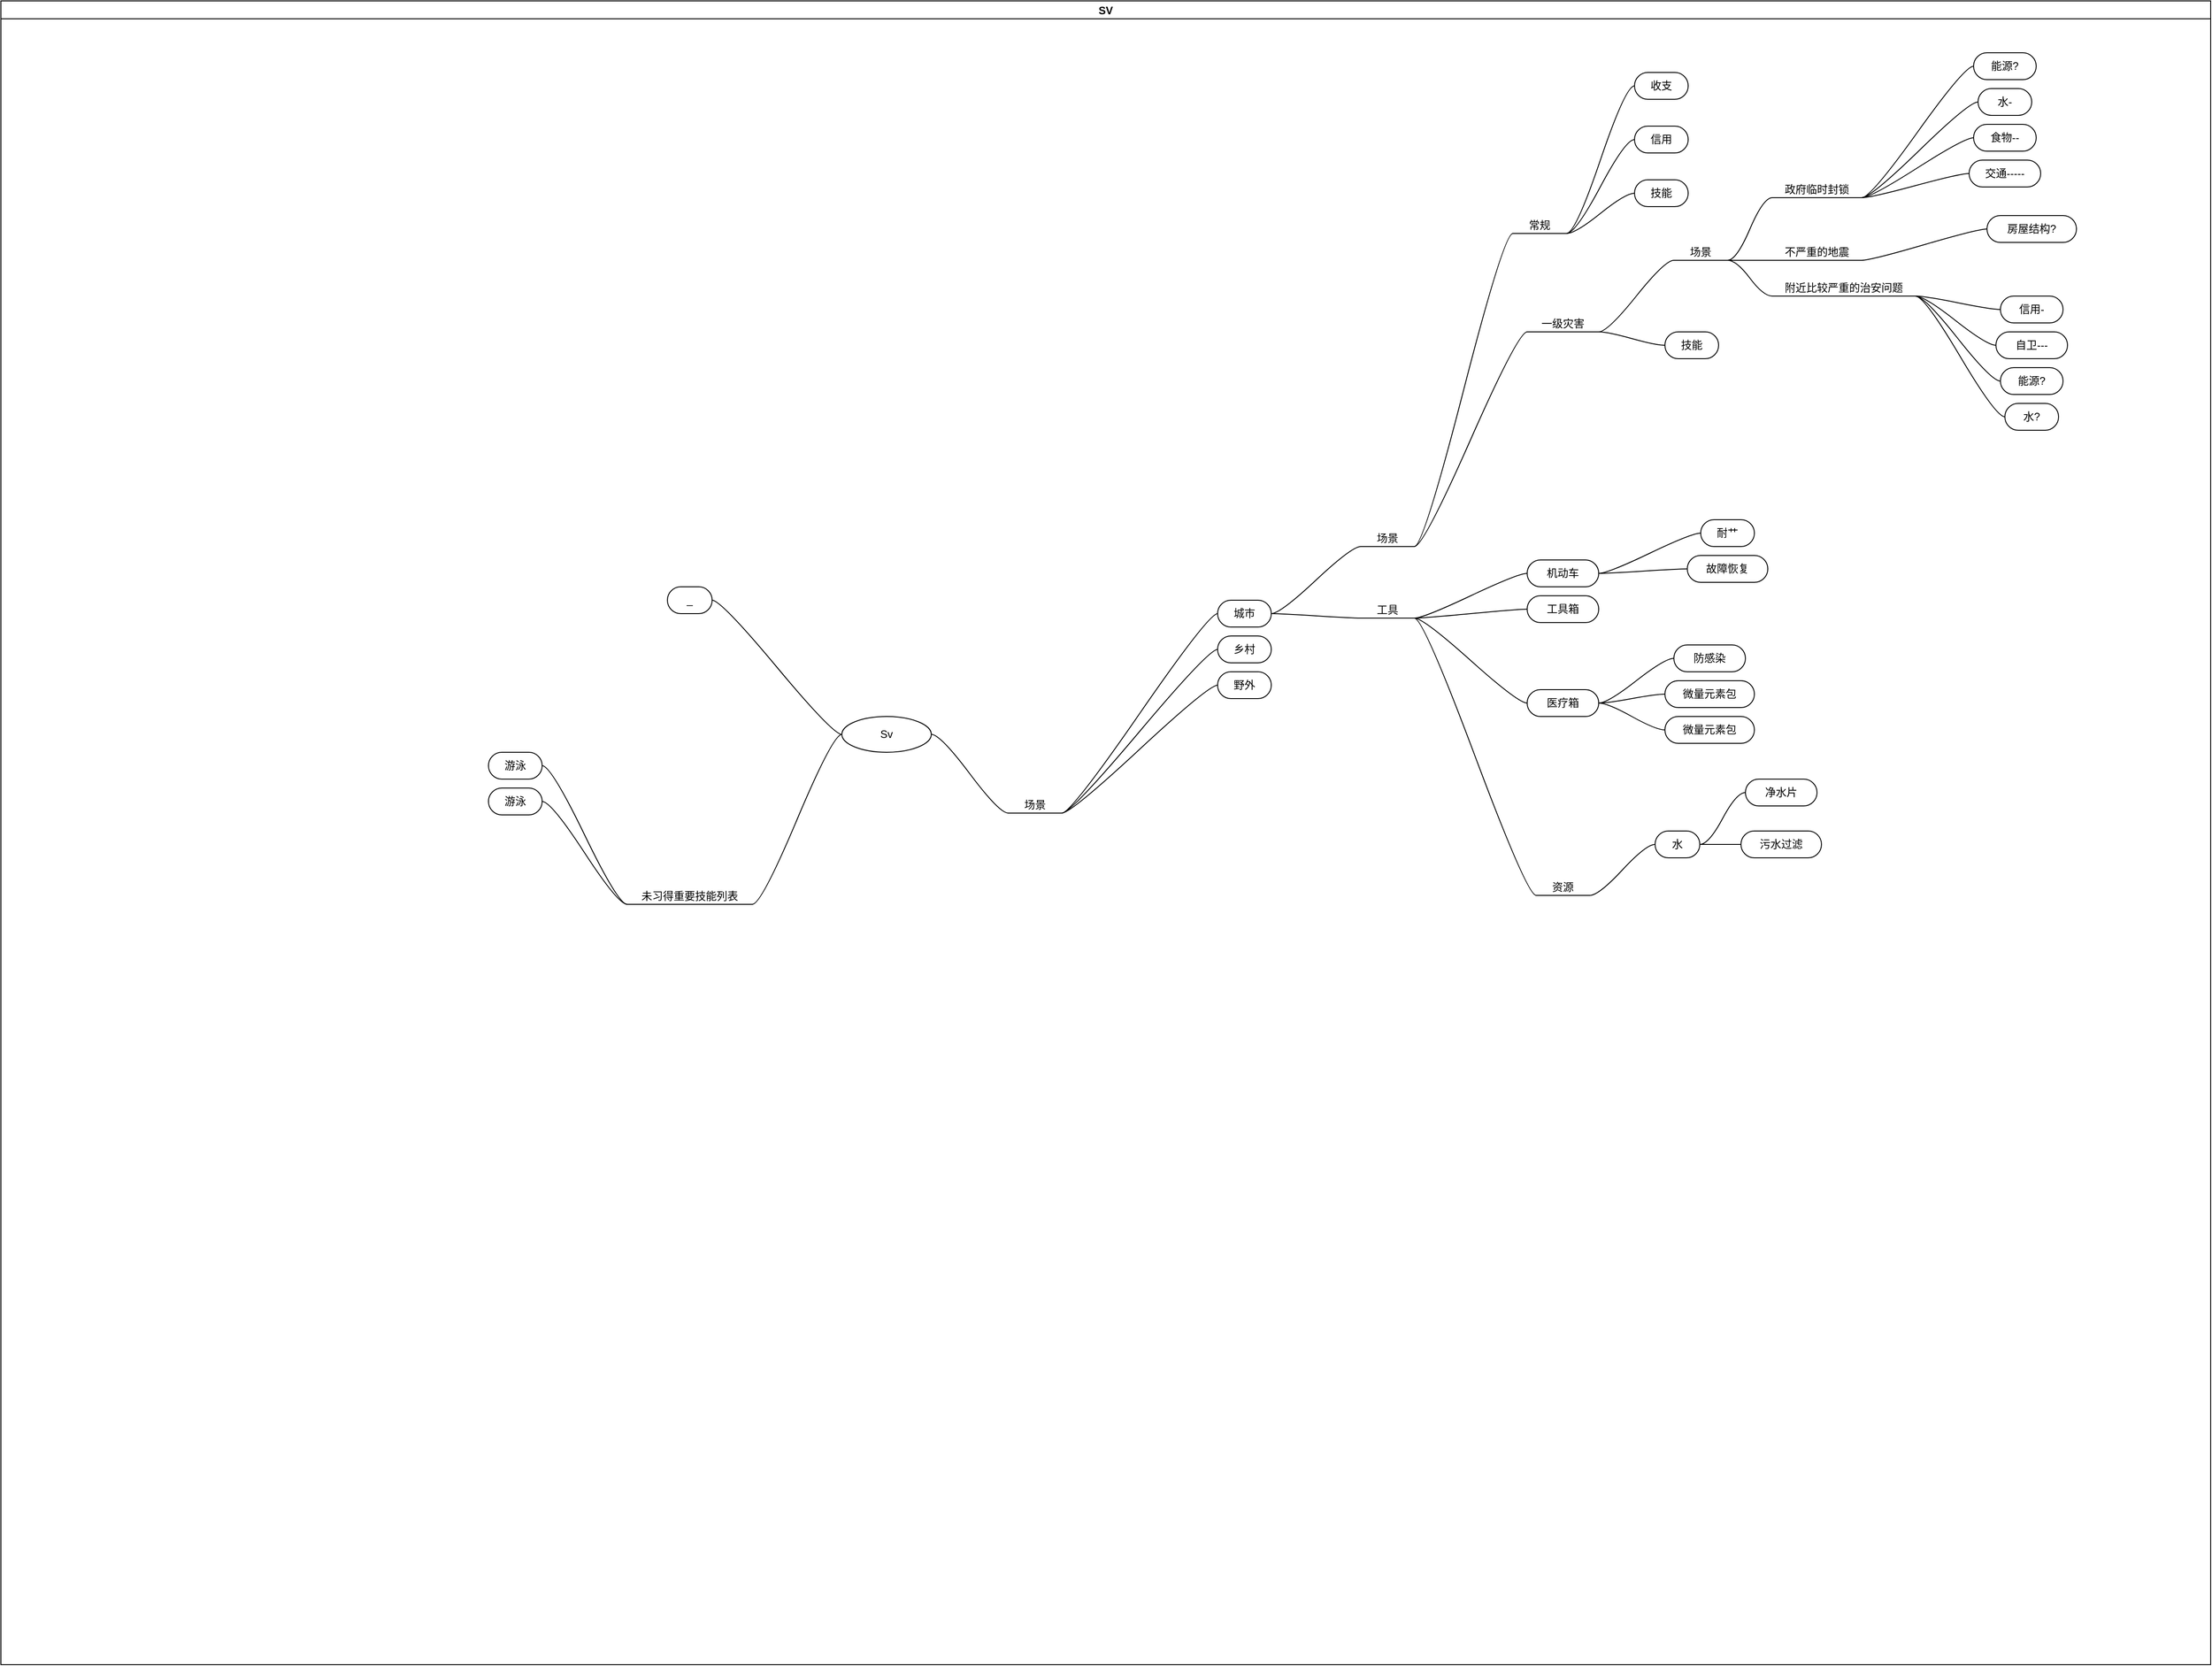 <mxfile version="15.4.0" type="device"><diagram id="81Lo-lDqbb2_Vdp_1oWq" name="第 1 页"><mxGraphModel dx="1615" dy="1729" grid="1" gridSize="10" guides="1" tooltips="1" connect="1" arrows="1" fold="1" page="1" pageScale="1" pageWidth="827" pageHeight="1169" math="0" shadow="0"><root><mxCell id="0"/><mxCell id="1" parent="0"/><mxCell id="Q4t1nKbhXKlkdSmSDxiO-1" value="SV" style="swimlane;startSize=20;horizontal=1;containerType=tree;" vertex="1" parent="1"><mxGeometry x="-600" y="-180" width="2470" height="1860" as="geometry"/></mxCell><mxCell id="Q4t1nKbhXKlkdSmSDxiO-2" value="" style="edgeStyle=entityRelationEdgeStyle;startArrow=none;endArrow=none;segment=10;curved=1;rounded=0;exitX=1;exitY=1;exitDx=0;exitDy=0;" edge="1" parent="Q4t1nKbhXKlkdSmSDxiO-1" source="Q4t1nKbhXKlkdSmSDxiO-8" target="Q4t1nKbhXKlkdSmSDxiO-7"><mxGeometry relative="1" as="geometry"/></mxCell><mxCell id="Q4t1nKbhXKlkdSmSDxiO-3" value="" style="edgeStyle=entityRelationEdgeStyle;startArrow=none;endArrow=none;segment=10;curved=1;rounded=0;" edge="1" parent="Q4t1nKbhXKlkdSmSDxiO-1" source="Q4t1nKbhXKlkdSmSDxiO-6" target="Q4t1nKbhXKlkdSmSDxiO-8"><mxGeometry relative="1" as="geometry"/></mxCell><mxCell id="Q4t1nKbhXKlkdSmSDxiO-4" value="" style="edgeStyle=entityRelationEdgeStyle;startArrow=none;endArrow=none;segment=10;curved=1;rounded=0;" edge="1" parent="Q4t1nKbhXKlkdSmSDxiO-1" source="Q4t1nKbhXKlkdSmSDxiO-6" target="Q4t1nKbhXKlkdSmSDxiO-9"><mxGeometry relative="1" as="geometry"/></mxCell><mxCell id="Q4t1nKbhXKlkdSmSDxiO-5" value="" style="edgeStyle=entityRelationEdgeStyle;startArrow=none;endArrow=none;segment=10;curved=1;rounded=0;" edge="1" parent="Q4t1nKbhXKlkdSmSDxiO-1" source="Q4t1nKbhXKlkdSmSDxiO-6" target="Q4t1nKbhXKlkdSmSDxiO-10"><mxGeometry relative="1" as="geometry"/></mxCell><mxCell id="Q4t1nKbhXKlkdSmSDxiO-6" value="Sv" style="ellipse;whiteSpace=wrap;html=1;align=center;treeFolding=1;treeMoving=1;newEdgeStyle={&quot;edgeStyle&quot;:&quot;entityRelationEdgeStyle&quot;,&quot;startArrow&quot;:&quot;none&quot;,&quot;endArrow&quot;:&quot;none&quot;,&quot;segment&quot;:10,&quot;curved&quot;:1};" vertex="1" parent="Q4t1nKbhXKlkdSmSDxiO-1"><mxGeometry x="940" y="800" width="100" height="40" as="geometry"/></mxCell><mxCell id="Q4t1nKbhXKlkdSmSDxiO-7" value="城市" style="whiteSpace=wrap;html=1;rounded=1;arcSize=50;align=center;verticalAlign=middle;strokeWidth=1;autosize=1;spacing=4;treeFolding=1;treeMoving=1;newEdgeStyle={&quot;edgeStyle&quot;:&quot;entityRelationEdgeStyle&quot;,&quot;startArrow&quot;:&quot;none&quot;,&quot;endArrow&quot;:&quot;none&quot;,&quot;segment&quot;:10,&quot;curved&quot;:1};" vertex="1" parent="Q4t1nKbhXKlkdSmSDxiO-1"><mxGeometry x="1360" y="670" width="60" height="30" as="geometry"/></mxCell><mxCell id="Q4t1nKbhXKlkdSmSDxiO-8" value="场景" style="whiteSpace=wrap;html=1;shape=partialRectangle;top=0;left=0;bottom=1;right=0;points=[[0,1],[1,1]];fillColor=none;align=center;verticalAlign=bottom;routingCenterY=0.5;snapToPoint=1;autosize=1;treeFolding=1;treeMoving=1;newEdgeStyle={&quot;edgeStyle&quot;:&quot;entityRelationEdgeStyle&quot;,&quot;startArrow&quot;:&quot;none&quot;,&quot;endArrow&quot;:&quot;none&quot;,&quot;segment&quot;:10,&quot;curved&quot;:1};" vertex="1" parent="Q4t1nKbhXKlkdSmSDxiO-1"><mxGeometry x="1126" y="888" width="60" height="20" as="geometry"/></mxCell><mxCell id="Q4t1nKbhXKlkdSmSDxiO-9" value="_" style="whiteSpace=wrap;html=1;rounded=1;arcSize=50;align=center;verticalAlign=middle;strokeWidth=1;autosize=1;spacing=4;treeFolding=1;treeMoving=1;newEdgeStyle={&quot;edgeStyle&quot;:&quot;entityRelationEdgeStyle&quot;,&quot;startArrow&quot;:&quot;none&quot;,&quot;endArrow&quot;:&quot;none&quot;,&quot;segment&quot;:10,&quot;curved&quot;:1};" vertex="1" parent="Q4t1nKbhXKlkdSmSDxiO-1"><mxGeometry x="745" y="655" width="50" height="30" as="geometry"/></mxCell><mxCell id="Q4t1nKbhXKlkdSmSDxiO-10" value="未习得重要技能列表" style="whiteSpace=wrap;html=1;shape=partialRectangle;top=0;left=0;bottom=1;right=0;points=[[0,1],[1,1]];fillColor=none;align=center;verticalAlign=bottom;routingCenterY=0.5;snapToPoint=1;autosize=1;treeFolding=1;treeMoving=1;newEdgeStyle={&quot;edgeStyle&quot;:&quot;entityRelationEdgeStyle&quot;,&quot;startArrow&quot;:&quot;none&quot;,&quot;endArrow&quot;:&quot;none&quot;,&quot;segment&quot;:10,&quot;curved&quot;:1};" vertex="1" parent="Q4t1nKbhXKlkdSmSDxiO-1"><mxGeometry x="700" y="990" width="140" height="20" as="geometry"/></mxCell><mxCell id="Q4t1nKbhXKlkdSmSDxiO-11" value="" style="edgeStyle=entityRelationEdgeStyle;startArrow=none;endArrow=none;segment=10;curved=1;rounded=0;exitX=1;exitY=1;exitDx=0;exitDy=0;" edge="1" target="Q4t1nKbhXKlkdSmSDxiO-12" source="Q4t1nKbhXKlkdSmSDxiO-8" parent="Q4t1nKbhXKlkdSmSDxiO-1"><mxGeometry relative="1" as="geometry"><mxPoint x="586" y="798" as="sourcePoint"/></mxGeometry></mxCell><mxCell id="Q4t1nKbhXKlkdSmSDxiO-12" value="乡村" style="whiteSpace=wrap;html=1;rounded=1;arcSize=50;align=center;verticalAlign=middle;strokeWidth=1;autosize=1;spacing=4;treeFolding=1;treeMoving=1;newEdgeStyle={&quot;edgeStyle&quot;:&quot;entityRelationEdgeStyle&quot;,&quot;startArrow&quot;:&quot;none&quot;,&quot;endArrow&quot;:&quot;none&quot;,&quot;segment&quot;:10,&quot;curved&quot;:1};" vertex="1" parent="Q4t1nKbhXKlkdSmSDxiO-1"><mxGeometry x="1360" y="710" width="60" height="30" as="geometry"/></mxCell><mxCell id="Q4t1nKbhXKlkdSmSDxiO-13" value="" style="edgeStyle=entityRelationEdgeStyle;startArrow=none;endArrow=none;segment=10;curved=1;rounded=0;exitX=1;exitY=1;exitDx=0;exitDy=0;" edge="1" target="Q4t1nKbhXKlkdSmSDxiO-14" source="Q4t1nKbhXKlkdSmSDxiO-8" parent="Q4t1nKbhXKlkdSmSDxiO-1"><mxGeometry relative="1" as="geometry"><mxPoint x="586" y="798" as="sourcePoint"/></mxGeometry></mxCell><mxCell id="Q4t1nKbhXKlkdSmSDxiO-14" value="野外" style="whiteSpace=wrap;html=1;rounded=1;arcSize=50;align=center;verticalAlign=middle;strokeWidth=1;autosize=1;spacing=4;treeFolding=1;treeMoving=1;newEdgeStyle={&quot;edgeStyle&quot;:&quot;entityRelationEdgeStyle&quot;,&quot;startArrow&quot;:&quot;none&quot;,&quot;endArrow&quot;:&quot;none&quot;,&quot;segment&quot;:10,&quot;curved&quot;:1};" vertex="1" parent="Q4t1nKbhXKlkdSmSDxiO-1"><mxGeometry x="1360" y="750" width="60" height="30" as="geometry"/></mxCell><mxCell id="Q4t1nKbhXKlkdSmSDxiO-17" value="" style="edgeStyle=entityRelationEdgeStyle;startArrow=none;endArrow=none;segment=10;curved=1;rounded=0;exitX=1;exitY=0.5;exitDx=0;exitDy=0;" edge="1" target="Q4t1nKbhXKlkdSmSDxiO-18" source="Q4t1nKbhXKlkdSmSDxiO-7" parent="Q4t1nKbhXKlkdSmSDxiO-1"><mxGeometry relative="1" as="geometry"><mxPoint x="440.0" y="710" as="sourcePoint"/></mxGeometry></mxCell><mxCell id="Q4t1nKbhXKlkdSmSDxiO-18" value="场景" style="whiteSpace=wrap;html=1;shape=partialRectangle;top=0;left=0;bottom=1;right=0;points=[[0,1],[1,1]];fillColor=none;align=center;verticalAlign=bottom;routingCenterY=0.5;snapToPoint=1;autosize=1;treeFolding=1;treeMoving=1;newEdgeStyle={&quot;edgeStyle&quot;:&quot;entityRelationEdgeStyle&quot;,&quot;startArrow&quot;:&quot;none&quot;,&quot;endArrow&quot;:&quot;none&quot;,&quot;segment&quot;:10,&quot;curved&quot;:1};" vertex="1" parent="Q4t1nKbhXKlkdSmSDxiO-1"><mxGeometry x="1520" y="590" width="60" height="20" as="geometry"/></mxCell><mxCell id="Q4t1nKbhXKlkdSmSDxiO-19" value="" style="edgeStyle=entityRelationEdgeStyle;startArrow=none;endArrow=none;segment=10;curved=1;rounded=0;exitX=1;exitY=0.5;exitDx=0;exitDy=0;" edge="1" target="Q4t1nKbhXKlkdSmSDxiO-20" source="Q4t1nKbhXKlkdSmSDxiO-7" parent="Q4t1nKbhXKlkdSmSDxiO-1"><mxGeometry relative="1" as="geometry"><mxPoint x="820" y="575" as="sourcePoint"/></mxGeometry></mxCell><mxCell id="Q4t1nKbhXKlkdSmSDxiO-20" value="工具" style="whiteSpace=wrap;html=1;shape=partialRectangle;top=0;left=0;bottom=1;right=0;points=[[0,1],[1,1]];fillColor=none;align=center;verticalAlign=bottom;routingCenterY=0.5;snapToPoint=1;autosize=1;treeFolding=1;treeMoving=1;newEdgeStyle={&quot;edgeStyle&quot;:&quot;entityRelationEdgeStyle&quot;,&quot;startArrow&quot;:&quot;none&quot;,&quot;endArrow&quot;:&quot;none&quot;,&quot;segment&quot;:10,&quot;curved&quot;:1};" vertex="1" parent="Q4t1nKbhXKlkdSmSDxiO-1"><mxGeometry x="1520" y="670" width="60" height="20" as="geometry"/></mxCell><mxCell id="Q4t1nKbhXKlkdSmSDxiO-21" value="" style="edgeStyle=entityRelationEdgeStyle;startArrow=none;endArrow=none;segment=10;curved=1;rounded=0;exitX=0;exitY=1;exitDx=0;exitDy=0;" edge="1" target="Q4t1nKbhXKlkdSmSDxiO-22" source="Q4t1nKbhXKlkdSmSDxiO-10" parent="Q4t1nKbhXKlkdSmSDxiO-1"><mxGeometry relative="1" as="geometry"><mxPoint x="340.0" y="710" as="sourcePoint"/></mxGeometry></mxCell><mxCell id="Q4t1nKbhXKlkdSmSDxiO-22" value="游泳" style="whiteSpace=wrap;html=1;rounded=1;arcSize=50;align=center;verticalAlign=middle;strokeWidth=1;autosize=1;spacing=4;treeFolding=1;treeMoving=1;newEdgeStyle={&quot;edgeStyle&quot;:&quot;entityRelationEdgeStyle&quot;,&quot;startArrow&quot;:&quot;none&quot;,&quot;endArrow&quot;:&quot;none&quot;,&quot;segment&quot;:10,&quot;curved&quot;:1};" vertex="1" parent="Q4t1nKbhXKlkdSmSDxiO-1"><mxGeometry x="545" y="840" width="60" height="30" as="geometry"/></mxCell><mxCell id="Q4t1nKbhXKlkdSmSDxiO-23" value="" style="edgeStyle=entityRelationEdgeStyle;startArrow=none;endArrow=none;segment=10;curved=1;rounded=0;exitX=0;exitY=1;exitDx=0;exitDy=0;" edge="1" target="Q4t1nKbhXKlkdSmSDxiO-24" source="Q4t1nKbhXKlkdSmSDxiO-10" parent="Q4t1nKbhXKlkdSmSDxiO-1"><mxGeometry relative="1" as="geometry"><mxPoint x="100.0" y="900" as="sourcePoint"/></mxGeometry></mxCell><mxCell id="Q4t1nKbhXKlkdSmSDxiO-24" value="游泳" style="whiteSpace=wrap;html=1;rounded=1;arcSize=50;align=center;verticalAlign=middle;strokeWidth=1;autosize=1;spacing=4;treeFolding=1;treeMoving=1;newEdgeStyle={&quot;edgeStyle&quot;:&quot;entityRelationEdgeStyle&quot;,&quot;startArrow&quot;:&quot;none&quot;,&quot;endArrow&quot;:&quot;none&quot;,&quot;segment&quot;:10,&quot;curved&quot;:1};" vertex="1" parent="Q4t1nKbhXKlkdSmSDxiO-1"><mxGeometry x="545" y="880" width="60" height="30" as="geometry"/></mxCell><mxCell id="Q4t1nKbhXKlkdSmSDxiO-25" value="" style="edgeStyle=entityRelationEdgeStyle;startArrow=none;endArrow=none;segment=10;curved=1;rounded=0;exitX=1;exitY=1;exitDx=0;exitDy=0;" edge="1" target="Q4t1nKbhXKlkdSmSDxiO-26" source="Q4t1nKbhXKlkdSmSDxiO-18" parent="Q4t1nKbhXKlkdSmSDxiO-1"><mxGeometry relative="1" as="geometry"><mxPoint x="820" y="575" as="sourcePoint"/></mxGeometry></mxCell><mxCell id="Q4t1nKbhXKlkdSmSDxiO-26" value="常规" style="whiteSpace=wrap;html=1;shape=partialRectangle;top=0;left=0;bottom=1;right=0;points=[[0,1],[1,1]];fillColor=none;align=center;verticalAlign=bottom;routingCenterY=0.5;snapToPoint=1;autosize=1;treeFolding=1;treeMoving=1;newEdgeStyle={&quot;edgeStyle&quot;:&quot;entityRelationEdgeStyle&quot;,&quot;startArrow&quot;:&quot;none&quot;,&quot;endArrow&quot;:&quot;none&quot;,&quot;segment&quot;:10,&quot;curved&quot;:1};" vertex="1" parent="Q4t1nKbhXKlkdSmSDxiO-1"><mxGeometry x="1690" y="240" width="60" height="20" as="geometry"/></mxCell><mxCell id="Q4t1nKbhXKlkdSmSDxiO-29" value="收支" style="whiteSpace=wrap;html=1;rounded=1;arcSize=50;align=center;verticalAlign=middle;strokeWidth=1;autosize=1;spacing=4;treeFolding=1;treeMoving=1;newEdgeStyle={&quot;edgeStyle&quot;:&quot;entityRelationEdgeStyle&quot;,&quot;startArrow&quot;:&quot;none&quot;,&quot;endArrow&quot;:&quot;none&quot;,&quot;segment&quot;:10,&quot;curved&quot;:1};" vertex="1" parent="Q4t1nKbhXKlkdSmSDxiO-1"><mxGeometry x="1826" y="80" width="60" height="30" as="geometry"/></mxCell><mxCell id="Q4t1nKbhXKlkdSmSDxiO-30" value="" style="edgeStyle=entityRelationEdgeStyle;startArrow=none;endArrow=none;segment=10;curved=1;rounded=0;exitX=1;exitY=1;exitDx=0;exitDy=0;" edge="1" target="Q4t1nKbhXKlkdSmSDxiO-29" parent="Q4t1nKbhXKlkdSmSDxiO-1" source="Q4t1nKbhXKlkdSmSDxiO-26"><mxGeometry relative="1" as="geometry"><mxPoint x="1820" y="320" as="sourcePoint"/></mxGeometry></mxCell><mxCell id="Q4t1nKbhXKlkdSmSDxiO-31" value="" style="edgeStyle=entityRelationEdgeStyle;startArrow=none;endArrow=none;segment=10;curved=1;rounded=0;exitX=1;exitY=1;exitDx=0;exitDy=0;" edge="1" target="Q4t1nKbhXKlkdSmSDxiO-32" source="Q4t1nKbhXKlkdSmSDxiO-26" parent="Q4t1nKbhXKlkdSmSDxiO-1"><mxGeometry relative="1" as="geometry"><mxPoint x="1150" y="150.0" as="sourcePoint"/></mxGeometry></mxCell><mxCell id="Q4t1nKbhXKlkdSmSDxiO-32" value="信用" style="whiteSpace=wrap;html=1;rounded=1;arcSize=50;align=center;verticalAlign=middle;strokeWidth=1;autosize=1;spacing=4;treeFolding=1;treeMoving=1;newEdgeStyle={&quot;edgeStyle&quot;:&quot;entityRelationEdgeStyle&quot;,&quot;startArrow&quot;:&quot;none&quot;,&quot;endArrow&quot;:&quot;none&quot;,&quot;segment&quot;:10,&quot;curved&quot;:1};" vertex="1" parent="Q4t1nKbhXKlkdSmSDxiO-1"><mxGeometry x="1826" y="140" width="60" height="30" as="geometry"/></mxCell><mxCell id="Q4t1nKbhXKlkdSmSDxiO-33" value="" style="edgeStyle=entityRelationEdgeStyle;startArrow=none;endArrow=none;segment=10;curved=1;rounded=0;exitX=1;exitY=1;exitDx=0;exitDy=0;" edge="1" target="Q4t1nKbhXKlkdSmSDxiO-34" source="Q4t1nKbhXKlkdSmSDxiO-26" parent="Q4t1nKbhXKlkdSmSDxiO-1"><mxGeometry relative="1" as="geometry"><mxPoint x="1150" y="150.0" as="sourcePoint"/></mxGeometry></mxCell><mxCell id="Q4t1nKbhXKlkdSmSDxiO-34" value="技能" style="whiteSpace=wrap;html=1;rounded=1;arcSize=50;align=center;verticalAlign=middle;strokeWidth=1;autosize=1;spacing=4;treeFolding=1;treeMoving=1;newEdgeStyle={&quot;edgeStyle&quot;:&quot;entityRelationEdgeStyle&quot;,&quot;startArrow&quot;:&quot;none&quot;,&quot;endArrow&quot;:&quot;none&quot;,&quot;segment&quot;:10,&quot;curved&quot;:1};" vertex="1" parent="Q4t1nKbhXKlkdSmSDxiO-1"><mxGeometry x="1826" y="200" width="60" height="30" as="geometry"/></mxCell><mxCell id="Q4t1nKbhXKlkdSmSDxiO-37" value="" style="edgeStyle=entityRelationEdgeStyle;startArrow=none;endArrow=none;segment=10;curved=1;rounded=0;exitX=1;exitY=1;exitDx=0;exitDy=0;" edge="1" target="Q4t1nKbhXKlkdSmSDxiO-38" source="Q4t1nKbhXKlkdSmSDxiO-18" parent="Q4t1nKbhXKlkdSmSDxiO-1"><mxGeometry relative="1" as="geometry"><mxPoint x="980" y="500" as="sourcePoint"/></mxGeometry></mxCell><mxCell id="Q4t1nKbhXKlkdSmSDxiO-38" value="一级灾害" style="whiteSpace=wrap;html=1;shape=partialRectangle;top=0;left=0;bottom=1;right=0;points=[[0,1],[1,1]];fillColor=none;align=center;verticalAlign=bottom;routingCenterY=0.5;snapToPoint=1;autosize=1;treeFolding=1;treeMoving=1;newEdgeStyle={&quot;edgeStyle&quot;:&quot;entityRelationEdgeStyle&quot;,&quot;startArrow&quot;:&quot;none&quot;,&quot;endArrow&quot;:&quot;none&quot;,&quot;segment&quot;:10,&quot;curved&quot;:1};" vertex="1" parent="Q4t1nKbhXKlkdSmSDxiO-1"><mxGeometry x="1706" y="350" width="80" height="20" as="geometry"/></mxCell><mxCell id="Q4t1nKbhXKlkdSmSDxiO-39" value="机动车" style="whiteSpace=wrap;html=1;rounded=1;arcSize=50;align=center;verticalAlign=middle;strokeWidth=1;autosize=1;spacing=4;treeFolding=1;treeMoving=1;newEdgeStyle={&quot;edgeStyle&quot;:&quot;entityRelationEdgeStyle&quot;,&quot;startArrow&quot;:&quot;none&quot;,&quot;endArrow&quot;:&quot;none&quot;,&quot;segment&quot;:10,&quot;curved&quot;:1};" vertex="1" parent="Q4t1nKbhXKlkdSmSDxiO-1"><mxGeometry x="1706" y="625" width="80" height="30" as="geometry"/></mxCell><mxCell id="Q4t1nKbhXKlkdSmSDxiO-40" value="" style="edgeStyle=entityRelationEdgeStyle;startArrow=none;endArrow=none;segment=10;curved=1;rounded=0;exitX=1;exitY=1;exitDx=0;exitDy=0;" edge="1" target="Q4t1nKbhXKlkdSmSDxiO-39" parent="Q4t1nKbhXKlkdSmSDxiO-1" source="Q4t1nKbhXKlkdSmSDxiO-20"><mxGeometry relative="1" as="geometry"><mxPoint x="1600" y="580" as="sourcePoint"/></mxGeometry></mxCell><mxCell id="Q4t1nKbhXKlkdSmSDxiO-41" value="" style="edgeStyle=entityRelationEdgeStyle;startArrow=none;endArrow=none;segment=10;curved=1;rounded=0;exitX=1;exitY=1;exitDx=0;exitDy=0;" edge="1" target="Q4t1nKbhXKlkdSmSDxiO-42" source="Q4t1nKbhXKlkdSmSDxiO-20" parent="Q4t1nKbhXKlkdSmSDxiO-1"><mxGeometry relative="1" as="geometry"><mxPoint x="980" y="580" as="sourcePoint"/></mxGeometry></mxCell><mxCell id="Q4t1nKbhXKlkdSmSDxiO-42" value="工具箱" style="whiteSpace=wrap;html=1;rounded=1;arcSize=50;align=center;verticalAlign=middle;strokeWidth=1;autosize=1;spacing=4;treeFolding=1;treeMoving=1;newEdgeStyle={&quot;edgeStyle&quot;:&quot;entityRelationEdgeStyle&quot;,&quot;startArrow&quot;:&quot;none&quot;,&quot;endArrow&quot;:&quot;none&quot;,&quot;segment&quot;:10,&quot;curved&quot;:1};" vertex="1" collapsed="1" parent="Q4t1nKbhXKlkdSmSDxiO-1"><mxGeometry x="1706" y="665" width="80" height="30" as="geometry"/></mxCell><mxCell id="Q4t1nKbhXKlkdSmSDxiO-43" value="" style="edgeStyle=entityRelationEdgeStyle;startArrow=none;endArrow=none;segment=10;curved=1;rounded=0;exitX=1;exitY=1;exitDx=0;exitDy=0;" edge="1" target="Q4t1nKbhXKlkdSmSDxiO-44" source="Q4t1nKbhXKlkdSmSDxiO-20" parent="Q4t1nKbhXKlkdSmSDxiO-1"><mxGeometry relative="1" as="geometry"><mxPoint x="980" y="580" as="sourcePoint"/></mxGeometry></mxCell><mxCell id="Q4t1nKbhXKlkdSmSDxiO-44" value="医疗箱" style="whiteSpace=wrap;html=1;rounded=1;arcSize=50;align=center;verticalAlign=middle;strokeWidth=1;autosize=1;spacing=4;treeFolding=1;treeMoving=1;newEdgeStyle={&quot;edgeStyle&quot;:&quot;entityRelationEdgeStyle&quot;,&quot;startArrow&quot;:&quot;none&quot;,&quot;endArrow&quot;:&quot;none&quot;,&quot;segment&quot;:10,&quot;curved&quot;:1};" vertex="1" parent="Q4t1nKbhXKlkdSmSDxiO-1"><mxGeometry x="1706" y="770" width="80" height="30" as="geometry"/></mxCell><mxCell id="Q4t1nKbhXKlkdSmSDxiO-45" value="" style="edgeStyle=entityRelationEdgeStyle;startArrow=none;endArrow=none;segment=10;curved=1;rounded=0;exitX=1;exitY=0.5;exitDx=0;exitDy=0;" edge="1" visible="0" target="Q4t1nKbhXKlkdSmSDxiO-46" source="Q4t1nKbhXKlkdSmSDxiO-42" parent="Q4t1nKbhXKlkdSmSDxiO-1"><mxGeometry relative="1" as="geometry"><mxPoint x="980" y="580" as="sourcePoint"/></mxGeometry></mxCell><mxCell id="Q4t1nKbhXKlkdSmSDxiO-46" value="结实的绳" style="whiteSpace=wrap;html=1;rounded=1;arcSize=50;align=center;verticalAlign=middle;strokeWidth=1;autosize=1;spacing=4;treeFolding=1;treeMoving=1;newEdgeStyle={&quot;edgeStyle&quot;:&quot;entityRelationEdgeStyle&quot;,&quot;startArrow&quot;:&quot;none&quot;,&quot;endArrow&quot;:&quot;none&quot;,&quot;segment&quot;:10,&quot;curved&quot;:1};" vertex="1" visible="0" parent="Q4t1nKbhXKlkdSmSDxiO-1"><mxGeometry x="1920" y="610" width="90" height="30" as="geometry"/></mxCell><mxCell id="Q4t1nKbhXKlkdSmSDxiO-47" value="" style="edgeStyle=entityRelationEdgeStyle;startArrow=none;endArrow=none;segment=10;curved=1;rounded=0;exitX=1;exitY=0.5;exitDx=0;exitDy=0;" edge="1" visible="0" target="Q4t1nKbhXKlkdSmSDxiO-48" source="Q4t1nKbhXKlkdSmSDxiO-42" parent="Q4t1nKbhXKlkdSmSDxiO-1"><mxGeometry relative="1" as="geometry"><mxPoint x="1186" y="570" as="sourcePoint"/></mxGeometry></mxCell><mxCell id="Q4t1nKbhXKlkdSmSDxiO-48" value="万用螺丝刀" style="whiteSpace=wrap;html=1;rounded=1;arcSize=50;align=center;verticalAlign=middle;strokeWidth=1;autosize=1;spacing=4;treeFolding=1;treeMoving=1;newEdgeStyle={&quot;edgeStyle&quot;:&quot;entityRelationEdgeStyle&quot;,&quot;startArrow&quot;:&quot;none&quot;,&quot;endArrow&quot;:&quot;none&quot;,&quot;segment&quot;:10,&quot;curved&quot;:1};" vertex="1" visible="0" parent="Q4t1nKbhXKlkdSmSDxiO-1"><mxGeometry x="1915" y="650" width="100" height="30" as="geometry"/></mxCell><mxCell id="Q4t1nKbhXKlkdSmSDxiO-49" value="" style="edgeStyle=entityRelationEdgeStyle;startArrow=none;endArrow=none;segment=10;curved=1;rounded=0;exitX=1;exitY=0.5;exitDx=0;exitDy=0;" edge="1" visible="0" target="Q4t1nKbhXKlkdSmSDxiO-50" source="Q4t1nKbhXKlkdSmSDxiO-42" parent="Q4t1nKbhXKlkdSmSDxiO-1"><mxGeometry relative="1" as="geometry"><mxPoint x="1186" y="570" as="sourcePoint"/></mxGeometry></mxCell><mxCell id="Q4t1nKbhXKlkdSmSDxiO-50" value="锤" style="whiteSpace=wrap;html=1;rounded=1;arcSize=50;align=center;verticalAlign=middle;strokeWidth=1;autosize=1;spacing=4;treeFolding=1;treeMoving=1;newEdgeStyle={&quot;edgeStyle&quot;:&quot;entityRelationEdgeStyle&quot;,&quot;startArrow&quot;:&quot;none&quot;,&quot;endArrow&quot;:&quot;none&quot;,&quot;segment&quot;:10,&quot;curved&quot;:1};" vertex="1" visible="0" parent="Q4t1nKbhXKlkdSmSDxiO-1"><mxGeometry x="1940" y="690" width="50" height="30" as="geometry"/></mxCell><mxCell id="Q4t1nKbhXKlkdSmSDxiO-51" value="" style="edgeStyle=entityRelationEdgeStyle;startArrow=none;endArrow=none;segment=10;curved=1;rounded=0;exitX=1;exitY=0.5;exitDx=0;exitDy=0;" edge="1" visible="0" target="Q4t1nKbhXKlkdSmSDxiO-52" source="Q4t1nKbhXKlkdSmSDxiO-42" parent="Q4t1nKbhXKlkdSmSDxiO-1"><mxGeometry relative="1" as="geometry"><mxPoint x="1186" y="570" as="sourcePoint"/></mxGeometry></mxCell><mxCell id="Q4t1nKbhXKlkdSmSDxiO-52" value="刀" style="whiteSpace=wrap;html=1;rounded=1;arcSize=50;align=center;verticalAlign=middle;strokeWidth=1;autosize=1;spacing=4;treeFolding=1;treeMoving=1;newEdgeStyle={&quot;edgeStyle&quot;:&quot;entityRelationEdgeStyle&quot;,&quot;startArrow&quot;:&quot;none&quot;,&quot;endArrow&quot;:&quot;none&quot;,&quot;segment&quot;:10,&quot;curved&quot;:1};" vertex="1" visible="0" parent="Q4t1nKbhXKlkdSmSDxiO-1"><mxGeometry x="1940" y="730" width="50" height="30" as="geometry"/></mxCell><mxCell id="Q4t1nKbhXKlkdSmSDxiO-53" value="" style="edgeStyle=entityRelationEdgeStyle;startArrow=none;endArrow=none;segment=10;curved=1;rounded=0;exitX=1;exitY=0.5;exitDx=0;exitDy=0;" edge="1" visible="0" target="Q4t1nKbhXKlkdSmSDxiO-54" source="Q4t1nKbhXKlkdSmSDxiO-42" parent="Q4t1nKbhXKlkdSmSDxiO-1"><mxGeometry relative="1" as="geometry"><mxPoint x="1186" y="570" as="sourcePoint"/></mxGeometry></mxCell><mxCell id="Q4t1nKbhXKlkdSmSDxiO-54" value="剪" style="whiteSpace=wrap;html=1;rounded=1;arcSize=50;align=center;verticalAlign=middle;strokeWidth=1;autosize=1;spacing=4;treeFolding=1;treeMoving=1;newEdgeStyle={&quot;edgeStyle&quot;:&quot;entityRelationEdgeStyle&quot;,&quot;startArrow&quot;:&quot;none&quot;,&quot;endArrow&quot;:&quot;none&quot;,&quot;segment&quot;:10,&quot;curved&quot;:1};" vertex="1" visible="0" parent="Q4t1nKbhXKlkdSmSDxiO-1"><mxGeometry x="1940" y="770" width="50" height="30" as="geometry"/></mxCell><mxCell id="Q4t1nKbhXKlkdSmSDxiO-55" value="" style="edgeStyle=entityRelationEdgeStyle;startArrow=none;endArrow=none;segment=10;curved=1;rounded=0;exitX=1;exitY=0.5;exitDx=0;exitDy=0;" edge="1" visible="0" target="Q4t1nKbhXKlkdSmSDxiO-56" source="Q4t1nKbhXKlkdSmSDxiO-42" parent="Q4t1nKbhXKlkdSmSDxiO-1"><mxGeometry relative="1" as="geometry"><mxPoint x="1186" y="570" as="sourcePoint"/></mxGeometry></mxCell><mxCell id="Q4t1nKbhXKlkdSmSDxiO-56" value="固定用的工具" style="whiteSpace=wrap;html=1;rounded=1;arcSize=50;align=center;verticalAlign=middle;strokeWidth=1;autosize=1;spacing=4;treeFolding=1;treeMoving=1;newEdgeStyle={&quot;edgeStyle&quot;:&quot;entityRelationEdgeStyle&quot;,&quot;startArrow&quot;:&quot;none&quot;,&quot;endArrow&quot;:&quot;none&quot;,&quot;segment&quot;:10,&quot;curved&quot;:1};" vertex="1" visible="0" parent="Q4t1nKbhXKlkdSmSDxiO-1"><mxGeometry x="1910" y="810" width="110" height="30" as="geometry"/></mxCell><mxCell id="Q4t1nKbhXKlkdSmSDxiO-59" value="" style="edgeStyle=entityRelationEdgeStyle;startArrow=none;endArrow=none;segment=10;curved=1;rounded=0;exitX=1;exitY=0.5;exitDx=0;exitDy=0;" edge="1" visible="0" target="Q4t1nKbhXKlkdSmSDxiO-60" source="Q4t1nKbhXKlkdSmSDxiO-42" parent="Q4t1nKbhXKlkdSmSDxiO-1"><mxGeometry relative="1" as="geometry"><mxPoint x="1186" y="570" as="sourcePoint"/></mxGeometry></mxCell><mxCell id="Q4t1nKbhXKlkdSmSDxiO-60" value="楼梯" style="whiteSpace=wrap;html=1;rounded=1;arcSize=50;align=center;verticalAlign=middle;strokeWidth=1;autosize=1;spacing=4;treeFolding=1;treeMoving=1;newEdgeStyle={&quot;edgeStyle&quot;:&quot;entityRelationEdgeStyle&quot;,&quot;startArrow&quot;:&quot;none&quot;,&quot;endArrow&quot;:&quot;none&quot;,&quot;segment&quot;:10,&quot;curved&quot;:1};" vertex="1" visible="0" parent="Q4t1nKbhXKlkdSmSDxiO-1"><mxGeometry x="1935" y="850" width="60" height="30" as="geometry"/></mxCell><mxCell id="Q4t1nKbhXKlkdSmSDxiO-61" value="" style="edgeStyle=entityRelationEdgeStyle;startArrow=none;endArrow=none;segment=10;curved=1;rounded=0;exitX=1;exitY=1;exitDx=0;exitDy=0;" edge="1" target="Q4t1nKbhXKlkdSmSDxiO-62" source="Q4t1nKbhXKlkdSmSDxiO-38" parent="Q4t1nKbhXKlkdSmSDxiO-1"><mxGeometry relative="1" as="geometry"><mxPoint x="980" y="500" as="sourcePoint"/></mxGeometry></mxCell><mxCell id="Q4t1nKbhXKlkdSmSDxiO-62" value="场景" style="whiteSpace=wrap;html=1;shape=partialRectangle;top=0;left=0;bottom=1;right=0;points=[[0,1],[1,1]];fillColor=none;align=center;verticalAlign=bottom;routingCenterY=0.5;snapToPoint=1;autosize=1;treeFolding=1;treeMoving=1;newEdgeStyle={&quot;edgeStyle&quot;:&quot;entityRelationEdgeStyle&quot;,&quot;startArrow&quot;:&quot;none&quot;,&quot;endArrow&quot;:&quot;none&quot;,&quot;segment&quot;:10,&quot;curved&quot;:1};" vertex="1" parent="Q4t1nKbhXKlkdSmSDxiO-1"><mxGeometry x="1870" y="270" width="60" height="20" as="geometry"/></mxCell><mxCell id="Q4t1nKbhXKlkdSmSDxiO-65" value="资源" style="whiteSpace=wrap;html=1;shape=partialRectangle;top=0;left=0;bottom=1;right=0;points=[[0,1],[1,1]];fillColor=none;align=center;verticalAlign=bottom;routingCenterY=0.5;snapToPoint=1;recursiveResize=0;autosize=1;treeFolding=1;treeMoving=1;newEdgeStyle={&quot;edgeStyle&quot;:&quot;entityRelationEdgeStyle&quot;,&quot;startArrow&quot;:&quot;none&quot;,&quot;endArrow&quot;:&quot;none&quot;,&quot;segment&quot;:10,&quot;curved&quot;:1};" vertex="1" parent="Q4t1nKbhXKlkdSmSDxiO-1"><mxGeometry x="1716" y="980" width="60" height="20" as="geometry"/></mxCell><mxCell id="Q4t1nKbhXKlkdSmSDxiO-57" value="" style="edgeStyle=entityRelationEdgeStyle;startArrow=none;endArrow=none;segment=10;curved=1;rounded=0;exitX=1;exitY=1;exitDx=0;exitDy=0;entryX=0;entryY=1;entryDx=0;entryDy=0;" edge="1" target="Q4t1nKbhXKlkdSmSDxiO-65" source="Q4t1nKbhXKlkdSmSDxiO-20" parent="Q4t1nKbhXKlkdSmSDxiO-1"><mxGeometry relative="1" as="geometry"><mxPoint x="980" y="580" as="sourcePoint"/></mxGeometry></mxCell><mxCell id="Q4t1nKbhXKlkdSmSDxiO-67" value="水" style="whiteSpace=wrap;html=1;rounded=1;arcSize=50;align=center;verticalAlign=middle;strokeWidth=1;autosize=1;spacing=4;treeFolding=1;treeMoving=1;newEdgeStyle={&quot;edgeStyle&quot;:&quot;entityRelationEdgeStyle&quot;,&quot;startArrow&quot;:&quot;none&quot;,&quot;endArrow&quot;:&quot;none&quot;,&quot;segment&quot;:10,&quot;curved&quot;:1};" vertex="1" parent="Q4t1nKbhXKlkdSmSDxiO-1"><mxGeometry x="1849" y="928" width="50" height="30" as="geometry"/></mxCell><mxCell id="Q4t1nKbhXKlkdSmSDxiO-68" value="" style="edgeStyle=entityRelationEdgeStyle;startArrow=none;endArrow=none;segment=10;curved=1;rounded=0;exitX=1;exitY=1;exitDx=0;exitDy=0;" edge="1" target="Q4t1nKbhXKlkdSmSDxiO-67" parent="Q4t1nKbhXKlkdSmSDxiO-1" source="Q4t1nKbhXKlkdSmSDxiO-65"><mxGeometry relative="1" as="geometry"><mxPoint x="1798" y="970" as="sourcePoint"/></mxGeometry></mxCell><mxCell id="Q4t1nKbhXKlkdSmSDxiO-69" value="" style="edgeStyle=entityRelationEdgeStyle;startArrow=none;endArrow=none;segment=10;curved=1;rounded=0;exitX=1;exitY=1;exitDx=0;exitDy=0;" edge="1" target="Q4t1nKbhXKlkdSmSDxiO-70" source="Q4t1nKbhXKlkdSmSDxiO-62" parent="Q4t1nKbhXKlkdSmSDxiO-1"><mxGeometry relative="1" as="geometry"><mxPoint x="1186" y="260.0" as="sourcePoint"/></mxGeometry></mxCell><mxCell id="Q4t1nKbhXKlkdSmSDxiO-70" value="政府临时封锁" style="whiteSpace=wrap;html=1;shape=partialRectangle;top=0;left=0;bottom=1;right=0;points=[[0,1],[1,1]];fillColor=none;align=center;verticalAlign=bottom;routingCenterY=0.5;snapToPoint=1;autosize=1;treeFolding=1;treeMoving=1;newEdgeStyle={&quot;edgeStyle&quot;:&quot;entityRelationEdgeStyle&quot;,&quot;startArrow&quot;:&quot;none&quot;,&quot;endArrow&quot;:&quot;none&quot;,&quot;segment&quot;:10,&quot;curved&quot;:1};" vertex="1" parent="Q4t1nKbhXKlkdSmSDxiO-1"><mxGeometry x="1980" y="200" width="100" height="20" as="geometry"/></mxCell><mxCell id="Q4t1nKbhXKlkdSmSDxiO-71" value="水-" style="whiteSpace=wrap;html=1;rounded=1;arcSize=50;align=center;verticalAlign=middle;strokeWidth=1;autosize=1;spacing=4;treeFolding=1;treeMoving=1;newEdgeStyle={&quot;edgeStyle&quot;:&quot;entityRelationEdgeStyle&quot;,&quot;startArrow&quot;:&quot;none&quot;,&quot;endArrow&quot;:&quot;none&quot;,&quot;segment&quot;:10,&quot;curved&quot;:1};" vertex="1" parent="Q4t1nKbhXKlkdSmSDxiO-1"><mxGeometry x="2210" y="98" width="60" height="30" as="geometry"/></mxCell><mxCell id="Q4t1nKbhXKlkdSmSDxiO-72" value="" style="edgeStyle=entityRelationEdgeStyle;startArrow=none;endArrow=none;segment=10;curved=1;rounded=0;exitX=1;exitY=1;exitDx=0;exitDy=0;" edge="1" target="Q4t1nKbhXKlkdSmSDxiO-71" parent="Q4t1nKbhXKlkdSmSDxiO-1" source="Q4t1nKbhXKlkdSmSDxiO-70"><mxGeometry relative="1" as="geometry"><mxPoint x="1950" y="310" as="sourcePoint"/></mxGeometry></mxCell><mxCell id="Q4t1nKbhXKlkdSmSDxiO-73" value="" style="edgeStyle=entityRelationEdgeStyle;startArrow=none;endArrow=none;segment=10;curved=1;rounded=0;exitX=1;exitY=1;exitDx=0;exitDy=0;" edge="1" target="Q4t1nKbhXKlkdSmSDxiO-74" source="Q4t1nKbhXKlkdSmSDxiO-70" parent="Q4t1nKbhXKlkdSmSDxiO-1"><mxGeometry relative="1" as="geometry"><mxPoint x="1470" y="50.0" as="sourcePoint"/></mxGeometry></mxCell><mxCell id="Q4t1nKbhXKlkdSmSDxiO-74" value="食物--" style="whiteSpace=wrap;html=1;rounded=1;arcSize=50;align=center;verticalAlign=middle;strokeWidth=1;autosize=1;spacing=4;treeFolding=1;treeMoving=1;newEdgeStyle={&quot;edgeStyle&quot;:&quot;entityRelationEdgeStyle&quot;,&quot;startArrow&quot;:&quot;none&quot;,&quot;endArrow&quot;:&quot;none&quot;,&quot;segment&quot;:10,&quot;curved&quot;:1};" vertex="1" parent="Q4t1nKbhXKlkdSmSDxiO-1"><mxGeometry x="2205" y="138" width="70" height="30" as="geometry"/></mxCell><mxCell id="Q4t1nKbhXKlkdSmSDxiO-75" value="" style="edgeStyle=entityRelationEdgeStyle;startArrow=none;endArrow=none;segment=10;curved=1;rounded=0;exitX=1;exitY=1;exitDx=0;exitDy=0;" edge="1" target="Q4t1nKbhXKlkdSmSDxiO-76" source="Q4t1nKbhXKlkdSmSDxiO-70" parent="Q4t1nKbhXKlkdSmSDxiO-1"><mxGeometry relative="1" as="geometry"><mxPoint x="1470" y="50.0" as="sourcePoint"/></mxGeometry></mxCell><mxCell id="Q4t1nKbhXKlkdSmSDxiO-76" value="交通-----" style="whiteSpace=wrap;html=1;rounded=1;arcSize=50;align=center;verticalAlign=middle;strokeWidth=1;autosize=1;spacing=4;treeFolding=1;treeMoving=1;newEdgeStyle={&quot;edgeStyle&quot;:&quot;entityRelationEdgeStyle&quot;,&quot;startArrow&quot;:&quot;none&quot;,&quot;endArrow&quot;:&quot;none&quot;,&quot;segment&quot;:10,&quot;curved&quot;:1};" vertex="1" parent="Q4t1nKbhXKlkdSmSDxiO-1"><mxGeometry x="2200" y="178" width="80" height="30" as="geometry"/></mxCell><mxCell id="Q4t1nKbhXKlkdSmSDxiO-77" value="" style="edgeStyle=entityRelationEdgeStyle;startArrow=none;endArrow=none;segment=10;curved=1;rounded=0;exitX=1;exitY=1;exitDx=0;exitDy=0;" edge="1" target="Q4t1nKbhXKlkdSmSDxiO-78" source="Q4t1nKbhXKlkdSmSDxiO-62" parent="Q4t1nKbhXKlkdSmSDxiO-1"><mxGeometry relative="1" as="geometry"><mxPoint x="1330" y="120.0" as="sourcePoint"/></mxGeometry></mxCell><mxCell id="Q4t1nKbhXKlkdSmSDxiO-78" value="不严重的地震" style="whiteSpace=wrap;html=1;shape=partialRectangle;top=0;left=0;bottom=1;right=0;points=[[0,1],[1,1]];fillColor=none;align=center;verticalAlign=bottom;routingCenterY=0.5;snapToPoint=1;autosize=1;treeFolding=1;treeMoving=1;newEdgeStyle={&quot;edgeStyle&quot;:&quot;entityRelationEdgeStyle&quot;,&quot;startArrow&quot;:&quot;none&quot;,&quot;endArrow&quot;:&quot;none&quot;,&quot;segment&quot;:10,&quot;curved&quot;:1};" vertex="1" parent="Q4t1nKbhXKlkdSmSDxiO-1"><mxGeometry x="1980" y="270" width="100" height="20" as="geometry"/></mxCell><mxCell id="Q4t1nKbhXKlkdSmSDxiO-79" value="" style="edgeStyle=entityRelationEdgeStyle;startArrow=none;endArrow=none;segment=10;curved=1;rounded=0;exitX=1;exitY=1;exitDx=0;exitDy=0;" edge="1" target="Q4t1nKbhXKlkdSmSDxiO-80" source="Q4t1nKbhXKlkdSmSDxiO-70" parent="Q4t1nKbhXKlkdSmSDxiO-1"><mxGeometry relative="1" as="geometry"><mxPoint x="1480" y="50.0" as="sourcePoint"/></mxGeometry></mxCell><mxCell id="Q4t1nKbhXKlkdSmSDxiO-80" value="能源?" style="whiteSpace=wrap;html=1;rounded=1;arcSize=50;align=center;verticalAlign=middle;strokeWidth=1;autosize=1;spacing=4;treeFolding=1;treeMoving=1;newEdgeStyle={&quot;edgeStyle&quot;:&quot;entityRelationEdgeStyle&quot;,&quot;startArrow&quot;:&quot;none&quot;,&quot;endArrow&quot;:&quot;none&quot;,&quot;segment&quot;:10,&quot;curved&quot;:1};" vertex="1" parent="Q4t1nKbhXKlkdSmSDxiO-1"><mxGeometry x="2205" y="58" width="70" height="30" as="geometry"/></mxCell><mxCell id="Q4t1nKbhXKlkdSmSDxiO-81" value="" style="edgeStyle=entityRelationEdgeStyle;startArrow=none;endArrow=none;segment=10;curved=1;rounded=0;exitX=1;exitY=1;exitDx=0;exitDy=0;" edge="1" target="Q4t1nKbhXKlkdSmSDxiO-82" source="Q4t1nKbhXKlkdSmSDxiO-62" parent="Q4t1nKbhXKlkdSmSDxiO-1"><mxGeometry relative="1" as="geometry"><mxPoint x="1330" y="120.0" as="sourcePoint"/></mxGeometry></mxCell><mxCell id="Q4t1nKbhXKlkdSmSDxiO-82" value="附近比较严重的治安问题" style="whiteSpace=wrap;html=1;shape=partialRectangle;top=0;left=0;bottom=1;right=0;points=[[0,1],[1,1]];fillColor=none;align=center;verticalAlign=bottom;routingCenterY=0.5;snapToPoint=1;autosize=1;treeFolding=1;treeMoving=1;newEdgeStyle={&quot;edgeStyle&quot;:&quot;entityRelationEdgeStyle&quot;,&quot;startArrow&quot;:&quot;none&quot;,&quot;endArrow&quot;:&quot;none&quot;,&quot;segment&quot;:10,&quot;curved&quot;:1};" vertex="1" parent="Q4t1nKbhXKlkdSmSDxiO-1"><mxGeometry x="1980" y="310" width="160" height="20" as="geometry"/></mxCell><mxCell id="Q4t1nKbhXKlkdSmSDxiO-83" value="" style="edgeStyle=entityRelationEdgeStyle;startArrow=none;endArrow=none;segment=10;curved=1;rounded=0;exitX=1;exitY=1;exitDx=0;exitDy=0;" edge="1" target="Q4t1nKbhXKlkdSmSDxiO-84" source="Q4t1nKbhXKlkdSmSDxiO-82" parent="Q4t1nKbhXKlkdSmSDxiO-1"><mxGeometry relative="1" as="geometry"><mxPoint x="1480" y="50.0" as="sourcePoint"/></mxGeometry></mxCell><mxCell id="Q4t1nKbhXKlkdSmSDxiO-84" value="信用-" style="whiteSpace=wrap;html=1;rounded=1;arcSize=50;align=center;verticalAlign=middle;strokeWidth=1;autosize=1;spacing=4;treeFolding=1;treeMoving=1;newEdgeStyle={&quot;edgeStyle&quot;:&quot;entityRelationEdgeStyle&quot;,&quot;startArrow&quot;:&quot;none&quot;,&quot;endArrow&quot;:&quot;none&quot;,&quot;segment&quot;:10,&quot;curved&quot;:1};" vertex="1" parent="Q4t1nKbhXKlkdSmSDxiO-1"><mxGeometry x="2235" y="330" width="70" height="30" as="geometry"/></mxCell><mxCell id="Q4t1nKbhXKlkdSmSDxiO-85" value="" style="edgeStyle=entityRelationEdgeStyle;startArrow=none;endArrow=none;segment=10;curved=1;rounded=0;exitX=1;exitY=1;exitDx=0;exitDy=0;" edge="1" target="Q4t1nKbhXKlkdSmSDxiO-86" source="Q4t1nKbhXKlkdSmSDxiO-82" parent="Q4t1nKbhXKlkdSmSDxiO-1"><mxGeometry relative="1" as="geometry"><mxPoint x="1540" y="150.0" as="sourcePoint"/></mxGeometry></mxCell><mxCell id="Q4t1nKbhXKlkdSmSDxiO-86" value="自卫---" style="whiteSpace=wrap;html=1;rounded=1;arcSize=50;align=center;verticalAlign=middle;strokeWidth=1;autosize=1;spacing=4;treeFolding=1;treeMoving=1;newEdgeStyle={&quot;edgeStyle&quot;:&quot;entityRelationEdgeStyle&quot;,&quot;startArrow&quot;:&quot;none&quot;,&quot;endArrow&quot;:&quot;none&quot;,&quot;segment&quot;:10,&quot;curved&quot;:1};" vertex="1" parent="Q4t1nKbhXKlkdSmSDxiO-1"><mxGeometry x="2230" y="370" width="80" height="30" as="geometry"/></mxCell><mxCell id="Q4t1nKbhXKlkdSmSDxiO-87" value="" style="edgeStyle=entityRelationEdgeStyle;startArrow=none;endArrow=none;segment=10;curved=1;rounded=0;exitX=1;exitY=1;exitDx=0;exitDy=0;" edge="1" target="Q4t1nKbhXKlkdSmSDxiO-88" source="Q4t1nKbhXKlkdSmSDxiO-82" parent="Q4t1nKbhXKlkdSmSDxiO-1"><mxGeometry relative="1" as="geometry"><mxPoint x="1540" y="150.0" as="sourcePoint"/></mxGeometry></mxCell><mxCell id="Q4t1nKbhXKlkdSmSDxiO-88" value="能源?" style="whiteSpace=wrap;html=1;rounded=1;arcSize=50;align=center;verticalAlign=middle;strokeWidth=1;autosize=1;spacing=4;treeFolding=1;treeMoving=1;newEdgeStyle={&quot;edgeStyle&quot;:&quot;entityRelationEdgeStyle&quot;,&quot;startArrow&quot;:&quot;none&quot;,&quot;endArrow&quot;:&quot;none&quot;,&quot;segment&quot;:10,&quot;curved&quot;:1};" vertex="1" parent="Q4t1nKbhXKlkdSmSDxiO-1"><mxGeometry x="2235" y="410" width="70" height="30" as="geometry"/></mxCell><mxCell id="Q4t1nKbhXKlkdSmSDxiO-89" value="" style="edgeStyle=entityRelationEdgeStyle;startArrow=none;endArrow=none;segment=10;curved=1;rounded=0;exitX=1;exitY=1;exitDx=0;exitDy=0;" edge="1" target="Q4t1nKbhXKlkdSmSDxiO-90" source="Q4t1nKbhXKlkdSmSDxiO-82" parent="Q4t1nKbhXKlkdSmSDxiO-1"><mxGeometry relative="1" as="geometry"><mxPoint x="1540" y="150.0" as="sourcePoint"/></mxGeometry></mxCell><mxCell id="Q4t1nKbhXKlkdSmSDxiO-90" value="水?" style="whiteSpace=wrap;html=1;rounded=1;arcSize=50;align=center;verticalAlign=middle;strokeWidth=1;autosize=1;spacing=4;treeFolding=1;treeMoving=1;newEdgeStyle={&quot;edgeStyle&quot;:&quot;entityRelationEdgeStyle&quot;,&quot;startArrow&quot;:&quot;none&quot;,&quot;endArrow&quot;:&quot;none&quot;,&quot;segment&quot;:10,&quot;curved&quot;:1};" vertex="1" parent="Q4t1nKbhXKlkdSmSDxiO-1"><mxGeometry x="2240" y="450" width="60" height="30" as="geometry"/></mxCell><mxCell id="Q4t1nKbhXKlkdSmSDxiO-91" value="" style="edgeStyle=entityRelationEdgeStyle;startArrow=none;endArrow=none;segment=10;curved=1;rounded=0;exitX=1;exitY=1;exitDx=0;exitDy=0;" edge="1" target="Q4t1nKbhXKlkdSmSDxiO-92" source="Q4t1nKbhXKlkdSmSDxiO-78" parent="Q4t1nKbhXKlkdSmSDxiO-1"><mxGeometry relative="1" as="geometry"><mxPoint x="1540" y="150.0" as="sourcePoint"/></mxGeometry></mxCell><mxCell id="Q4t1nKbhXKlkdSmSDxiO-92" value="房屋结构?" style="whiteSpace=wrap;html=1;rounded=1;arcSize=50;align=center;verticalAlign=middle;strokeWidth=1;autosize=1;spacing=4;treeFolding=1;treeMoving=1;newEdgeStyle={&quot;edgeStyle&quot;:&quot;entityRelationEdgeStyle&quot;,&quot;startArrow&quot;:&quot;none&quot;,&quot;endArrow&quot;:&quot;none&quot;,&quot;segment&quot;:10,&quot;curved&quot;:1};" vertex="1" parent="Q4t1nKbhXKlkdSmSDxiO-1"><mxGeometry x="2220" y="240" width="100" height="30" as="geometry"/></mxCell><mxCell id="Q4t1nKbhXKlkdSmSDxiO-93" value="技能" style="whiteSpace=wrap;html=1;rounded=1;arcSize=50;align=center;verticalAlign=middle;strokeWidth=1;autosize=1;spacing=4;treeFolding=1;treeMoving=1;newEdgeStyle={&quot;edgeStyle&quot;:&quot;entityRelationEdgeStyle&quot;,&quot;startArrow&quot;:&quot;none&quot;,&quot;endArrow&quot;:&quot;none&quot;,&quot;segment&quot;:10,&quot;curved&quot;:1};" vertex="1" parent="Q4t1nKbhXKlkdSmSDxiO-1"><mxGeometry x="1860" y="370" width="60" height="30" as="geometry"/></mxCell><mxCell id="Q4t1nKbhXKlkdSmSDxiO-94" value="" style="edgeStyle=entityRelationEdgeStyle;startArrow=none;endArrow=none;segment=10;curved=1;rounded=0;exitX=1;exitY=1;exitDx=0;exitDy=0;entryX=0;entryY=0.5;entryDx=0;entryDy=0;" edge="1" parent="Q4t1nKbhXKlkdSmSDxiO-1" source="Q4t1nKbhXKlkdSmSDxiO-38" target="Q4t1nKbhXKlkdSmSDxiO-93"><mxGeometry relative="1" as="geometry"><mxPoint x="1760" y="270.0" as="sourcePoint"/><mxPoint x="1836" y="225.0" as="targetPoint"/></mxGeometry></mxCell><mxCell id="Q4t1nKbhXKlkdSmSDxiO-95" value="" style="edgeStyle=entityRelationEdgeStyle;startArrow=none;endArrow=none;segment=10;curved=1;rounded=0;exitX=1;exitY=0.5;exitDx=0;exitDy=0;" edge="1" target="Q4t1nKbhXKlkdSmSDxiO-96" source="Q4t1nKbhXKlkdSmSDxiO-39" parent="Q4t1nKbhXKlkdSmSDxiO-1"><mxGeometry relative="1" as="geometry"><mxPoint x="980" y="510" as="sourcePoint"/></mxGeometry></mxCell><mxCell id="Q4t1nKbhXKlkdSmSDxiO-96" value="耐艹" style="whiteSpace=wrap;html=1;rounded=1;arcSize=50;align=center;verticalAlign=middle;strokeWidth=1;autosize=1;spacing=4;treeFolding=1;treeMoving=1;newEdgeStyle={&quot;edgeStyle&quot;:&quot;entityRelationEdgeStyle&quot;,&quot;startArrow&quot;:&quot;none&quot;,&quot;endArrow&quot;:&quot;none&quot;,&quot;segment&quot;:10,&quot;curved&quot;:1};" vertex="1" parent="Q4t1nKbhXKlkdSmSDxiO-1"><mxGeometry x="1900" y="580" width="60" height="30" as="geometry"/></mxCell><mxCell id="Q4t1nKbhXKlkdSmSDxiO-97" value="" style="edgeStyle=entityRelationEdgeStyle;startArrow=none;endArrow=none;segment=10;curved=1;rounded=0;exitX=1;exitY=0.5;exitDx=0;exitDy=0;" edge="1" target="Q4t1nKbhXKlkdSmSDxiO-98" source="Q4t1nKbhXKlkdSmSDxiO-39" parent="Q4t1nKbhXKlkdSmSDxiO-1"><mxGeometry relative="1" as="geometry"><mxPoint x="1186" y="460" as="sourcePoint"/></mxGeometry></mxCell><mxCell id="Q4t1nKbhXKlkdSmSDxiO-98" value="故障恢复" style="whiteSpace=wrap;html=1;rounded=1;arcSize=50;align=center;verticalAlign=middle;strokeWidth=1;autosize=1;spacing=4;treeFolding=1;treeMoving=1;newEdgeStyle={&quot;edgeStyle&quot;:&quot;entityRelationEdgeStyle&quot;,&quot;startArrow&quot;:&quot;none&quot;,&quot;endArrow&quot;:&quot;none&quot;,&quot;segment&quot;:10,&quot;curved&quot;:1};" vertex="1" collapsed="1" parent="Q4t1nKbhXKlkdSmSDxiO-1"><mxGeometry x="1885" y="620" width="90" height="30" as="geometry"/></mxCell><mxCell id="Q4t1nKbhXKlkdSmSDxiO-99" value="" style="edgeStyle=entityRelationEdgeStyle;startArrow=none;endArrow=none;segment=10;curved=1;rounded=0;exitX=1;exitY=0.5;exitDx=0;exitDy=0;" edge="1" visible="0" target="Q4t1nKbhXKlkdSmSDxiO-100" source="Q4t1nKbhXKlkdSmSDxiO-98" parent="Q4t1nKbhXKlkdSmSDxiO-1"><mxGeometry relative="1" as="geometry"><mxPoint x="1186" y="460" as="sourcePoint"/></mxGeometry></mxCell><mxCell id="Q4t1nKbhXKlkdSmSDxiO-100" value="备用零件" style="whiteSpace=wrap;html=1;rounded=1;arcSize=50;align=center;verticalAlign=middle;strokeWidth=1;autosize=1;spacing=4;treeFolding=1;treeMoving=1;newEdgeStyle={&quot;edgeStyle&quot;:&quot;entityRelationEdgeStyle&quot;,&quot;startArrow&quot;:&quot;none&quot;,&quot;endArrow&quot;:&quot;none&quot;,&quot;segment&quot;:10,&quot;curved&quot;:1};" vertex="1" visible="0" parent="Q4t1nKbhXKlkdSmSDxiO-1"><mxGeometry x="2040" y="610" width="90" height="30" as="geometry"/></mxCell><mxCell id="Q4t1nKbhXKlkdSmSDxiO-101" value="" style="edgeStyle=entityRelationEdgeStyle;startArrow=none;endArrow=none;segment=10;curved=1;rounded=0;exitX=1;exitY=0.5;exitDx=0;exitDy=0;" edge="1" visible="0" target="Q4t1nKbhXKlkdSmSDxiO-102" source="Q4t1nKbhXKlkdSmSDxiO-98" parent="Q4t1nKbhXKlkdSmSDxiO-1"><mxGeometry relative="1" as="geometry"><mxPoint x="1375" y="455" as="sourcePoint"/></mxGeometry></mxCell><mxCell id="Q4t1nKbhXKlkdSmSDxiO-102" value="技能" style="whiteSpace=wrap;html=1;rounded=1;arcSize=50;align=center;verticalAlign=middle;strokeWidth=1;autosize=1;spacing=4;treeFolding=1;treeMoving=1;newEdgeStyle={&quot;edgeStyle&quot;:&quot;entityRelationEdgeStyle&quot;,&quot;startArrow&quot;:&quot;none&quot;,&quot;endArrow&quot;:&quot;none&quot;,&quot;segment&quot;:10,&quot;curved&quot;:1};" vertex="1" visible="0" parent="Q4t1nKbhXKlkdSmSDxiO-1"><mxGeometry x="2055" y="650" width="60" height="30" as="geometry"/></mxCell><mxCell id="Q4t1nKbhXKlkdSmSDxiO-103" value="" style="edgeStyle=entityRelationEdgeStyle;startArrow=none;endArrow=none;segment=10;curved=1;rounded=0;exitX=1;exitY=0.5;exitDx=0;exitDy=0;" edge="1" target="Q4t1nKbhXKlkdSmSDxiO-104" source="Q4t1nKbhXKlkdSmSDxiO-44" parent="Q4t1nKbhXKlkdSmSDxiO-1"><mxGeometry relative="1" as="geometry"><mxPoint x="980" y="510" as="sourcePoint"/></mxGeometry></mxCell><mxCell id="Q4t1nKbhXKlkdSmSDxiO-104" value="防感染" style="whiteSpace=wrap;html=1;rounded=1;arcSize=50;align=center;verticalAlign=middle;strokeWidth=1;autosize=1;spacing=4;treeFolding=1;treeMoving=1;newEdgeStyle={&quot;edgeStyle&quot;:&quot;entityRelationEdgeStyle&quot;,&quot;startArrow&quot;:&quot;none&quot;,&quot;endArrow&quot;:&quot;none&quot;,&quot;segment&quot;:10,&quot;curved&quot;:1};" vertex="1" parent="Q4t1nKbhXKlkdSmSDxiO-1"><mxGeometry x="1870" y="720" width="80" height="30" as="geometry"/></mxCell><mxCell id="Q4t1nKbhXKlkdSmSDxiO-105" value="" style="edgeStyle=entityRelationEdgeStyle;startArrow=none;endArrow=none;segment=10;curved=1;rounded=0;exitX=1;exitY=0.5;exitDx=0;exitDy=0;" edge="1" target="Q4t1nKbhXKlkdSmSDxiO-106" source="Q4t1nKbhXKlkdSmSDxiO-44" parent="Q4t1nKbhXKlkdSmSDxiO-1"><mxGeometry relative="1" as="geometry"><mxPoint x="1186" y="605" as="sourcePoint"/></mxGeometry></mxCell><mxCell id="Q4t1nKbhXKlkdSmSDxiO-106" value="微量元素包" style="whiteSpace=wrap;html=1;rounded=1;arcSize=50;align=center;verticalAlign=middle;strokeWidth=1;autosize=1;spacing=4;treeFolding=1;treeMoving=1;newEdgeStyle={&quot;edgeStyle&quot;:&quot;entityRelationEdgeStyle&quot;,&quot;startArrow&quot;:&quot;none&quot;,&quot;endArrow&quot;:&quot;none&quot;,&quot;segment&quot;:10,&quot;curved&quot;:1};" vertex="1" parent="Q4t1nKbhXKlkdSmSDxiO-1"><mxGeometry x="1860" y="760" width="100" height="30" as="geometry"/></mxCell><mxCell id="Q4t1nKbhXKlkdSmSDxiO-107" value="" style="edgeStyle=entityRelationEdgeStyle;startArrow=none;endArrow=none;segment=10;curved=1;rounded=0;exitX=1;exitY=0.5;exitDx=0;exitDy=0;" edge="1" target="Q4t1nKbhXKlkdSmSDxiO-108" source="Q4t1nKbhXKlkdSmSDxiO-44" parent="Q4t1nKbhXKlkdSmSDxiO-1"><mxGeometry relative="1" as="geometry"><mxPoint x="1186" y="605" as="sourcePoint"/></mxGeometry></mxCell><mxCell id="Q4t1nKbhXKlkdSmSDxiO-108" value="微量元素包" style="whiteSpace=wrap;html=1;rounded=1;arcSize=50;align=center;verticalAlign=middle;strokeWidth=1;autosize=1;spacing=4;treeFolding=1;treeMoving=1;newEdgeStyle={&quot;edgeStyle&quot;:&quot;entityRelationEdgeStyle&quot;,&quot;startArrow&quot;:&quot;none&quot;,&quot;endArrow&quot;:&quot;none&quot;,&quot;segment&quot;:10,&quot;curved&quot;:1};" vertex="1" parent="Q4t1nKbhXKlkdSmSDxiO-1"><mxGeometry x="1860" y="800" width="100" height="30" as="geometry"/></mxCell><mxCell id="Q4t1nKbhXKlkdSmSDxiO-109" value="" style="edgeStyle=entityRelationEdgeStyle;startArrow=none;endArrow=none;segment=10;curved=1;rounded=0;exitX=1;exitY=0.5;exitDx=0;exitDy=0;" edge="1" target="Q4t1nKbhXKlkdSmSDxiO-110" source="Q4t1nKbhXKlkdSmSDxiO-67" parent="Q4t1nKbhXKlkdSmSDxiO-1"><mxGeometry relative="1" as="geometry"><mxPoint x="1176" y="820" as="sourcePoint"/></mxGeometry></mxCell><mxCell id="Q4t1nKbhXKlkdSmSDxiO-110" value="净水片" style="whiteSpace=wrap;html=1;rounded=1;arcSize=50;align=center;verticalAlign=middle;strokeWidth=1;autosize=1;spacing=4;treeFolding=1;treeMoving=1;newEdgeStyle={&quot;edgeStyle&quot;:&quot;entityRelationEdgeStyle&quot;,&quot;startArrow&quot;:&quot;none&quot;,&quot;endArrow&quot;:&quot;none&quot;,&quot;segment&quot;:10,&quot;curved&quot;:1};" vertex="1" parent="Q4t1nKbhXKlkdSmSDxiO-1"><mxGeometry x="1950" y="870" width="80" height="30" as="geometry"/></mxCell><mxCell id="Q4t1nKbhXKlkdSmSDxiO-111" value="" style="edgeStyle=entityRelationEdgeStyle;startArrow=none;endArrow=none;segment=10;curved=1;rounded=0;exitX=1;exitY=0.5;exitDx=0;exitDy=0;" edge="1" target="Q4t1nKbhXKlkdSmSDxiO-112" source="Q4t1nKbhXKlkdSmSDxiO-67" parent="Q4t1nKbhXKlkdSmSDxiO-1"><mxGeometry relative="1" as="geometry"><mxPoint x="1299" y="763" as="sourcePoint"/></mxGeometry></mxCell><mxCell id="Q4t1nKbhXKlkdSmSDxiO-112" value="污水过滤" style="whiteSpace=wrap;html=1;rounded=1;arcSize=50;align=center;verticalAlign=middle;strokeWidth=1;autosize=1;spacing=4;treeFolding=1;treeMoving=1;newEdgeStyle={&quot;edgeStyle&quot;:&quot;entityRelationEdgeStyle&quot;,&quot;startArrow&quot;:&quot;none&quot;,&quot;endArrow&quot;:&quot;none&quot;,&quot;segment&quot;:10,&quot;curved&quot;:1};" vertex="1" parent="Q4t1nKbhXKlkdSmSDxiO-1"><mxGeometry x="1945" y="928" width="90" height="30" as="geometry"/></mxCell></root></mxGraphModel></diagram></mxfile>